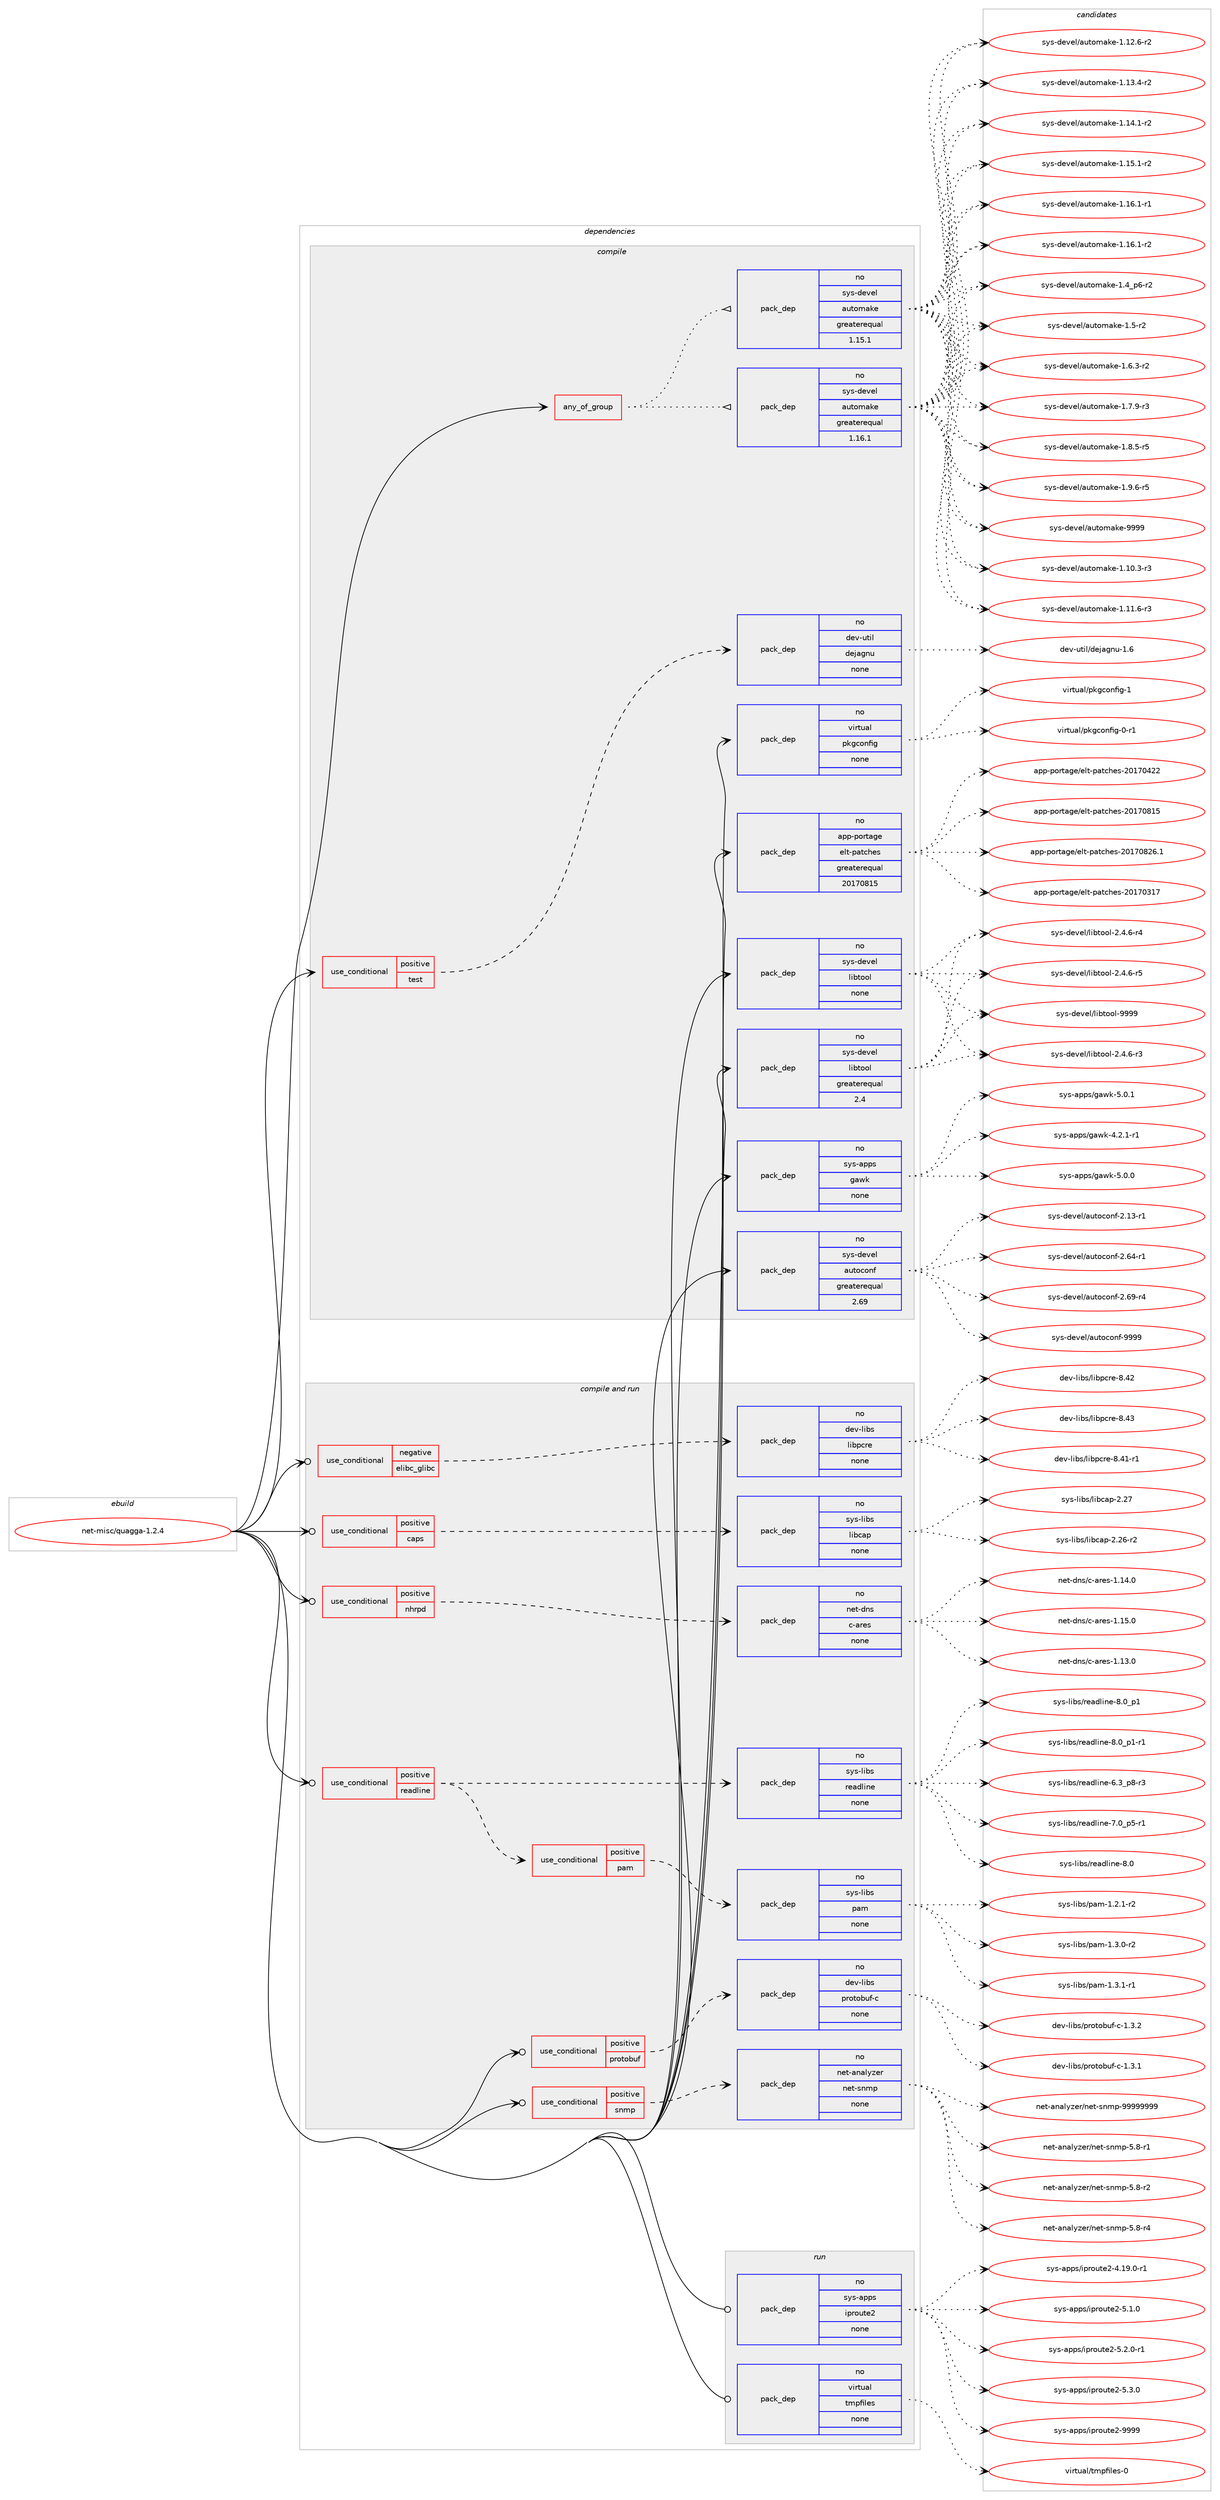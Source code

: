 digraph prolog {

# *************
# Graph options
# *************

newrank=true;
concentrate=true;
compound=true;
graph [rankdir=LR,fontname=Helvetica,fontsize=10,ranksep=1.5];#, ranksep=2.5, nodesep=0.2];
edge  [arrowhead=vee];
node  [fontname=Helvetica,fontsize=10];

# **********
# The ebuild
# **********

subgraph cluster_leftcol {
color=gray;
rank=same;
label=<<i>ebuild</i>>;
id [label="net-misc/quagga-1.2.4", color=red, width=4, href="../net-misc/quagga-1.2.4.svg"];
}

# ****************
# The dependencies
# ****************

subgraph cluster_midcol {
color=gray;
label=<<i>dependencies</i>>;
subgraph cluster_compile {
fillcolor="#eeeeee";
style=filled;
label=<<i>compile</i>>;
subgraph any14229 {
dependency836358 [label=<<TABLE BORDER="0" CELLBORDER="1" CELLSPACING="0" CELLPADDING="4"><TR><TD CELLPADDING="10">any_of_group</TD></TR></TABLE>>, shape=none, color=red];subgraph pack617691 {
dependency836359 [label=<<TABLE BORDER="0" CELLBORDER="1" CELLSPACING="0" CELLPADDING="4" WIDTH="220"><TR><TD ROWSPAN="6" CELLPADDING="30">pack_dep</TD></TR><TR><TD WIDTH="110">no</TD></TR><TR><TD>sys-devel</TD></TR><TR><TD>automake</TD></TR><TR><TD>greaterequal</TD></TR><TR><TD>1.16.1</TD></TR></TABLE>>, shape=none, color=blue];
}
dependency836358:e -> dependency836359:w [weight=20,style="dotted",arrowhead="oinv"];
subgraph pack617692 {
dependency836360 [label=<<TABLE BORDER="0" CELLBORDER="1" CELLSPACING="0" CELLPADDING="4" WIDTH="220"><TR><TD ROWSPAN="6" CELLPADDING="30">pack_dep</TD></TR><TR><TD WIDTH="110">no</TD></TR><TR><TD>sys-devel</TD></TR><TR><TD>automake</TD></TR><TR><TD>greaterequal</TD></TR><TR><TD>1.15.1</TD></TR></TABLE>>, shape=none, color=blue];
}
dependency836358:e -> dependency836360:w [weight=20,style="dotted",arrowhead="oinv"];
}
id:e -> dependency836358:w [weight=20,style="solid",arrowhead="vee"];
subgraph cond203949 {
dependency836361 [label=<<TABLE BORDER="0" CELLBORDER="1" CELLSPACING="0" CELLPADDING="4"><TR><TD ROWSPAN="3" CELLPADDING="10">use_conditional</TD></TR><TR><TD>positive</TD></TR><TR><TD>test</TD></TR></TABLE>>, shape=none, color=red];
subgraph pack617693 {
dependency836362 [label=<<TABLE BORDER="0" CELLBORDER="1" CELLSPACING="0" CELLPADDING="4" WIDTH="220"><TR><TD ROWSPAN="6" CELLPADDING="30">pack_dep</TD></TR><TR><TD WIDTH="110">no</TD></TR><TR><TD>dev-util</TD></TR><TR><TD>dejagnu</TD></TR><TR><TD>none</TD></TR><TR><TD></TD></TR></TABLE>>, shape=none, color=blue];
}
dependency836361:e -> dependency836362:w [weight=20,style="dashed",arrowhead="vee"];
}
id:e -> dependency836361:w [weight=20,style="solid",arrowhead="vee"];
subgraph pack617694 {
dependency836363 [label=<<TABLE BORDER="0" CELLBORDER="1" CELLSPACING="0" CELLPADDING="4" WIDTH="220"><TR><TD ROWSPAN="6" CELLPADDING="30">pack_dep</TD></TR><TR><TD WIDTH="110">no</TD></TR><TR><TD>app-portage</TD></TR><TR><TD>elt-patches</TD></TR><TR><TD>greaterequal</TD></TR><TR><TD>20170815</TD></TR></TABLE>>, shape=none, color=blue];
}
id:e -> dependency836363:w [weight=20,style="solid",arrowhead="vee"];
subgraph pack617695 {
dependency836364 [label=<<TABLE BORDER="0" CELLBORDER="1" CELLSPACING="0" CELLPADDING="4" WIDTH="220"><TR><TD ROWSPAN="6" CELLPADDING="30">pack_dep</TD></TR><TR><TD WIDTH="110">no</TD></TR><TR><TD>sys-apps</TD></TR><TR><TD>gawk</TD></TR><TR><TD>none</TD></TR><TR><TD></TD></TR></TABLE>>, shape=none, color=blue];
}
id:e -> dependency836364:w [weight=20,style="solid",arrowhead="vee"];
subgraph pack617696 {
dependency836365 [label=<<TABLE BORDER="0" CELLBORDER="1" CELLSPACING="0" CELLPADDING="4" WIDTH="220"><TR><TD ROWSPAN="6" CELLPADDING="30">pack_dep</TD></TR><TR><TD WIDTH="110">no</TD></TR><TR><TD>sys-devel</TD></TR><TR><TD>autoconf</TD></TR><TR><TD>greaterequal</TD></TR><TR><TD>2.69</TD></TR></TABLE>>, shape=none, color=blue];
}
id:e -> dependency836365:w [weight=20,style="solid",arrowhead="vee"];
subgraph pack617697 {
dependency836366 [label=<<TABLE BORDER="0" CELLBORDER="1" CELLSPACING="0" CELLPADDING="4" WIDTH="220"><TR><TD ROWSPAN="6" CELLPADDING="30">pack_dep</TD></TR><TR><TD WIDTH="110">no</TD></TR><TR><TD>sys-devel</TD></TR><TR><TD>libtool</TD></TR><TR><TD>greaterequal</TD></TR><TR><TD>2.4</TD></TR></TABLE>>, shape=none, color=blue];
}
id:e -> dependency836366:w [weight=20,style="solid",arrowhead="vee"];
subgraph pack617698 {
dependency836367 [label=<<TABLE BORDER="0" CELLBORDER="1" CELLSPACING="0" CELLPADDING="4" WIDTH="220"><TR><TD ROWSPAN="6" CELLPADDING="30">pack_dep</TD></TR><TR><TD WIDTH="110">no</TD></TR><TR><TD>sys-devel</TD></TR><TR><TD>libtool</TD></TR><TR><TD>none</TD></TR><TR><TD></TD></TR></TABLE>>, shape=none, color=blue];
}
id:e -> dependency836367:w [weight=20,style="solid",arrowhead="vee"];
subgraph pack617699 {
dependency836368 [label=<<TABLE BORDER="0" CELLBORDER="1" CELLSPACING="0" CELLPADDING="4" WIDTH="220"><TR><TD ROWSPAN="6" CELLPADDING="30">pack_dep</TD></TR><TR><TD WIDTH="110">no</TD></TR><TR><TD>virtual</TD></TR><TR><TD>pkgconfig</TD></TR><TR><TD>none</TD></TR><TR><TD></TD></TR></TABLE>>, shape=none, color=blue];
}
id:e -> dependency836368:w [weight=20,style="solid",arrowhead="vee"];
}
subgraph cluster_compileandrun {
fillcolor="#eeeeee";
style=filled;
label=<<i>compile and run</i>>;
subgraph cond203950 {
dependency836369 [label=<<TABLE BORDER="0" CELLBORDER="1" CELLSPACING="0" CELLPADDING="4"><TR><TD ROWSPAN="3" CELLPADDING="10">use_conditional</TD></TR><TR><TD>negative</TD></TR><TR><TD>elibc_glibc</TD></TR></TABLE>>, shape=none, color=red];
subgraph pack617700 {
dependency836370 [label=<<TABLE BORDER="0" CELLBORDER="1" CELLSPACING="0" CELLPADDING="4" WIDTH="220"><TR><TD ROWSPAN="6" CELLPADDING="30">pack_dep</TD></TR><TR><TD WIDTH="110">no</TD></TR><TR><TD>dev-libs</TD></TR><TR><TD>libpcre</TD></TR><TR><TD>none</TD></TR><TR><TD></TD></TR></TABLE>>, shape=none, color=blue];
}
dependency836369:e -> dependency836370:w [weight=20,style="dashed",arrowhead="vee"];
}
id:e -> dependency836369:w [weight=20,style="solid",arrowhead="odotvee"];
subgraph cond203951 {
dependency836371 [label=<<TABLE BORDER="0" CELLBORDER="1" CELLSPACING="0" CELLPADDING="4"><TR><TD ROWSPAN="3" CELLPADDING="10">use_conditional</TD></TR><TR><TD>positive</TD></TR><TR><TD>caps</TD></TR></TABLE>>, shape=none, color=red];
subgraph pack617701 {
dependency836372 [label=<<TABLE BORDER="0" CELLBORDER="1" CELLSPACING="0" CELLPADDING="4" WIDTH="220"><TR><TD ROWSPAN="6" CELLPADDING="30">pack_dep</TD></TR><TR><TD WIDTH="110">no</TD></TR><TR><TD>sys-libs</TD></TR><TR><TD>libcap</TD></TR><TR><TD>none</TD></TR><TR><TD></TD></TR></TABLE>>, shape=none, color=blue];
}
dependency836371:e -> dependency836372:w [weight=20,style="dashed",arrowhead="vee"];
}
id:e -> dependency836371:w [weight=20,style="solid",arrowhead="odotvee"];
subgraph cond203952 {
dependency836373 [label=<<TABLE BORDER="0" CELLBORDER="1" CELLSPACING="0" CELLPADDING="4"><TR><TD ROWSPAN="3" CELLPADDING="10">use_conditional</TD></TR><TR><TD>positive</TD></TR><TR><TD>nhrpd</TD></TR></TABLE>>, shape=none, color=red];
subgraph pack617702 {
dependency836374 [label=<<TABLE BORDER="0" CELLBORDER="1" CELLSPACING="0" CELLPADDING="4" WIDTH="220"><TR><TD ROWSPAN="6" CELLPADDING="30">pack_dep</TD></TR><TR><TD WIDTH="110">no</TD></TR><TR><TD>net-dns</TD></TR><TR><TD>c-ares</TD></TR><TR><TD>none</TD></TR><TR><TD></TD></TR></TABLE>>, shape=none, color=blue];
}
dependency836373:e -> dependency836374:w [weight=20,style="dashed",arrowhead="vee"];
}
id:e -> dependency836373:w [weight=20,style="solid",arrowhead="odotvee"];
subgraph cond203953 {
dependency836375 [label=<<TABLE BORDER="0" CELLBORDER="1" CELLSPACING="0" CELLPADDING="4"><TR><TD ROWSPAN="3" CELLPADDING="10">use_conditional</TD></TR><TR><TD>positive</TD></TR><TR><TD>protobuf</TD></TR></TABLE>>, shape=none, color=red];
subgraph pack617703 {
dependency836376 [label=<<TABLE BORDER="0" CELLBORDER="1" CELLSPACING="0" CELLPADDING="4" WIDTH="220"><TR><TD ROWSPAN="6" CELLPADDING="30">pack_dep</TD></TR><TR><TD WIDTH="110">no</TD></TR><TR><TD>dev-libs</TD></TR><TR><TD>protobuf-c</TD></TR><TR><TD>none</TD></TR><TR><TD></TD></TR></TABLE>>, shape=none, color=blue];
}
dependency836375:e -> dependency836376:w [weight=20,style="dashed",arrowhead="vee"];
}
id:e -> dependency836375:w [weight=20,style="solid",arrowhead="odotvee"];
subgraph cond203954 {
dependency836377 [label=<<TABLE BORDER="0" CELLBORDER="1" CELLSPACING="0" CELLPADDING="4"><TR><TD ROWSPAN="3" CELLPADDING="10">use_conditional</TD></TR><TR><TD>positive</TD></TR><TR><TD>readline</TD></TR></TABLE>>, shape=none, color=red];
subgraph pack617704 {
dependency836378 [label=<<TABLE BORDER="0" CELLBORDER="1" CELLSPACING="0" CELLPADDING="4" WIDTH="220"><TR><TD ROWSPAN="6" CELLPADDING="30">pack_dep</TD></TR><TR><TD WIDTH="110">no</TD></TR><TR><TD>sys-libs</TD></TR><TR><TD>readline</TD></TR><TR><TD>none</TD></TR><TR><TD></TD></TR></TABLE>>, shape=none, color=blue];
}
dependency836377:e -> dependency836378:w [weight=20,style="dashed",arrowhead="vee"];
subgraph cond203955 {
dependency836379 [label=<<TABLE BORDER="0" CELLBORDER="1" CELLSPACING="0" CELLPADDING="4"><TR><TD ROWSPAN="3" CELLPADDING="10">use_conditional</TD></TR><TR><TD>positive</TD></TR><TR><TD>pam</TD></TR></TABLE>>, shape=none, color=red];
subgraph pack617705 {
dependency836380 [label=<<TABLE BORDER="0" CELLBORDER="1" CELLSPACING="0" CELLPADDING="4" WIDTH="220"><TR><TD ROWSPAN="6" CELLPADDING="30">pack_dep</TD></TR><TR><TD WIDTH="110">no</TD></TR><TR><TD>sys-libs</TD></TR><TR><TD>pam</TD></TR><TR><TD>none</TD></TR><TR><TD></TD></TR></TABLE>>, shape=none, color=blue];
}
dependency836379:e -> dependency836380:w [weight=20,style="dashed",arrowhead="vee"];
}
dependency836377:e -> dependency836379:w [weight=20,style="dashed",arrowhead="vee"];
}
id:e -> dependency836377:w [weight=20,style="solid",arrowhead="odotvee"];
subgraph cond203956 {
dependency836381 [label=<<TABLE BORDER="0" CELLBORDER="1" CELLSPACING="0" CELLPADDING="4"><TR><TD ROWSPAN="3" CELLPADDING="10">use_conditional</TD></TR><TR><TD>positive</TD></TR><TR><TD>snmp</TD></TR></TABLE>>, shape=none, color=red];
subgraph pack617706 {
dependency836382 [label=<<TABLE BORDER="0" CELLBORDER="1" CELLSPACING="0" CELLPADDING="4" WIDTH="220"><TR><TD ROWSPAN="6" CELLPADDING="30">pack_dep</TD></TR><TR><TD WIDTH="110">no</TD></TR><TR><TD>net-analyzer</TD></TR><TR><TD>net-snmp</TD></TR><TR><TD>none</TD></TR><TR><TD></TD></TR></TABLE>>, shape=none, color=blue];
}
dependency836381:e -> dependency836382:w [weight=20,style="dashed",arrowhead="vee"];
}
id:e -> dependency836381:w [weight=20,style="solid",arrowhead="odotvee"];
}
subgraph cluster_run {
fillcolor="#eeeeee";
style=filled;
label=<<i>run</i>>;
subgraph pack617707 {
dependency836383 [label=<<TABLE BORDER="0" CELLBORDER="1" CELLSPACING="0" CELLPADDING="4" WIDTH="220"><TR><TD ROWSPAN="6" CELLPADDING="30">pack_dep</TD></TR><TR><TD WIDTH="110">no</TD></TR><TR><TD>sys-apps</TD></TR><TR><TD>iproute2</TD></TR><TR><TD>none</TD></TR><TR><TD></TD></TR></TABLE>>, shape=none, color=blue];
}
id:e -> dependency836383:w [weight=20,style="solid",arrowhead="odot"];
subgraph pack617708 {
dependency836384 [label=<<TABLE BORDER="0" CELLBORDER="1" CELLSPACING="0" CELLPADDING="4" WIDTH="220"><TR><TD ROWSPAN="6" CELLPADDING="30">pack_dep</TD></TR><TR><TD WIDTH="110">no</TD></TR><TR><TD>virtual</TD></TR><TR><TD>tmpfiles</TD></TR><TR><TD>none</TD></TR><TR><TD></TD></TR></TABLE>>, shape=none, color=blue];
}
id:e -> dependency836384:w [weight=20,style="solid",arrowhead="odot"];
}
}

# **************
# The candidates
# **************

subgraph cluster_choices {
rank=same;
color=gray;
label=<<i>candidates</i>>;

subgraph choice617691 {
color=black;
nodesep=1;
choice11512111545100101118101108479711711611110997107101454946494846514511451 [label="sys-devel/automake-1.10.3-r3", color=red, width=4,href="../sys-devel/automake-1.10.3-r3.svg"];
choice11512111545100101118101108479711711611110997107101454946494946544511451 [label="sys-devel/automake-1.11.6-r3", color=red, width=4,href="../sys-devel/automake-1.11.6-r3.svg"];
choice11512111545100101118101108479711711611110997107101454946495046544511450 [label="sys-devel/automake-1.12.6-r2", color=red, width=4,href="../sys-devel/automake-1.12.6-r2.svg"];
choice11512111545100101118101108479711711611110997107101454946495146524511450 [label="sys-devel/automake-1.13.4-r2", color=red, width=4,href="../sys-devel/automake-1.13.4-r2.svg"];
choice11512111545100101118101108479711711611110997107101454946495246494511450 [label="sys-devel/automake-1.14.1-r2", color=red, width=4,href="../sys-devel/automake-1.14.1-r2.svg"];
choice11512111545100101118101108479711711611110997107101454946495346494511450 [label="sys-devel/automake-1.15.1-r2", color=red, width=4,href="../sys-devel/automake-1.15.1-r2.svg"];
choice11512111545100101118101108479711711611110997107101454946495446494511449 [label="sys-devel/automake-1.16.1-r1", color=red, width=4,href="../sys-devel/automake-1.16.1-r1.svg"];
choice11512111545100101118101108479711711611110997107101454946495446494511450 [label="sys-devel/automake-1.16.1-r2", color=red, width=4,href="../sys-devel/automake-1.16.1-r2.svg"];
choice115121115451001011181011084797117116111109971071014549465295112544511450 [label="sys-devel/automake-1.4_p6-r2", color=red, width=4,href="../sys-devel/automake-1.4_p6-r2.svg"];
choice11512111545100101118101108479711711611110997107101454946534511450 [label="sys-devel/automake-1.5-r2", color=red, width=4,href="../sys-devel/automake-1.5-r2.svg"];
choice115121115451001011181011084797117116111109971071014549465446514511450 [label="sys-devel/automake-1.6.3-r2", color=red, width=4,href="../sys-devel/automake-1.6.3-r2.svg"];
choice115121115451001011181011084797117116111109971071014549465546574511451 [label="sys-devel/automake-1.7.9-r3", color=red, width=4,href="../sys-devel/automake-1.7.9-r3.svg"];
choice115121115451001011181011084797117116111109971071014549465646534511453 [label="sys-devel/automake-1.8.5-r5", color=red, width=4,href="../sys-devel/automake-1.8.5-r5.svg"];
choice115121115451001011181011084797117116111109971071014549465746544511453 [label="sys-devel/automake-1.9.6-r5", color=red, width=4,href="../sys-devel/automake-1.9.6-r5.svg"];
choice115121115451001011181011084797117116111109971071014557575757 [label="sys-devel/automake-9999", color=red, width=4,href="../sys-devel/automake-9999.svg"];
dependency836359:e -> choice11512111545100101118101108479711711611110997107101454946494846514511451:w [style=dotted,weight="100"];
dependency836359:e -> choice11512111545100101118101108479711711611110997107101454946494946544511451:w [style=dotted,weight="100"];
dependency836359:e -> choice11512111545100101118101108479711711611110997107101454946495046544511450:w [style=dotted,weight="100"];
dependency836359:e -> choice11512111545100101118101108479711711611110997107101454946495146524511450:w [style=dotted,weight="100"];
dependency836359:e -> choice11512111545100101118101108479711711611110997107101454946495246494511450:w [style=dotted,weight="100"];
dependency836359:e -> choice11512111545100101118101108479711711611110997107101454946495346494511450:w [style=dotted,weight="100"];
dependency836359:e -> choice11512111545100101118101108479711711611110997107101454946495446494511449:w [style=dotted,weight="100"];
dependency836359:e -> choice11512111545100101118101108479711711611110997107101454946495446494511450:w [style=dotted,weight="100"];
dependency836359:e -> choice115121115451001011181011084797117116111109971071014549465295112544511450:w [style=dotted,weight="100"];
dependency836359:e -> choice11512111545100101118101108479711711611110997107101454946534511450:w [style=dotted,weight="100"];
dependency836359:e -> choice115121115451001011181011084797117116111109971071014549465446514511450:w [style=dotted,weight="100"];
dependency836359:e -> choice115121115451001011181011084797117116111109971071014549465546574511451:w [style=dotted,weight="100"];
dependency836359:e -> choice115121115451001011181011084797117116111109971071014549465646534511453:w [style=dotted,weight="100"];
dependency836359:e -> choice115121115451001011181011084797117116111109971071014549465746544511453:w [style=dotted,weight="100"];
dependency836359:e -> choice115121115451001011181011084797117116111109971071014557575757:w [style=dotted,weight="100"];
}
subgraph choice617692 {
color=black;
nodesep=1;
choice11512111545100101118101108479711711611110997107101454946494846514511451 [label="sys-devel/automake-1.10.3-r3", color=red, width=4,href="../sys-devel/automake-1.10.3-r3.svg"];
choice11512111545100101118101108479711711611110997107101454946494946544511451 [label="sys-devel/automake-1.11.6-r3", color=red, width=4,href="../sys-devel/automake-1.11.6-r3.svg"];
choice11512111545100101118101108479711711611110997107101454946495046544511450 [label="sys-devel/automake-1.12.6-r2", color=red, width=4,href="../sys-devel/automake-1.12.6-r2.svg"];
choice11512111545100101118101108479711711611110997107101454946495146524511450 [label="sys-devel/automake-1.13.4-r2", color=red, width=4,href="../sys-devel/automake-1.13.4-r2.svg"];
choice11512111545100101118101108479711711611110997107101454946495246494511450 [label="sys-devel/automake-1.14.1-r2", color=red, width=4,href="../sys-devel/automake-1.14.1-r2.svg"];
choice11512111545100101118101108479711711611110997107101454946495346494511450 [label="sys-devel/automake-1.15.1-r2", color=red, width=4,href="../sys-devel/automake-1.15.1-r2.svg"];
choice11512111545100101118101108479711711611110997107101454946495446494511449 [label="sys-devel/automake-1.16.1-r1", color=red, width=4,href="../sys-devel/automake-1.16.1-r1.svg"];
choice11512111545100101118101108479711711611110997107101454946495446494511450 [label="sys-devel/automake-1.16.1-r2", color=red, width=4,href="../sys-devel/automake-1.16.1-r2.svg"];
choice115121115451001011181011084797117116111109971071014549465295112544511450 [label="sys-devel/automake-1.4_p6-r2", color=red, width=4,href="../sys-devel/automake-1.4_p6-r2.svg"];
choice11512111545100101118101108479711711611110997107101454946534511450 [label="sys-devel/automake-1.5-r2", color=red, width=4,href="../sys-devel/automake-1.5-r2.svg"];
choice115121115451001011181011084797117116111109971071014549465446514511450 [label="sys-devel/automake-1.6.3-r2", color=red, width=4,href="../sys-devel/automake-1.6.3-r2.svg"];
choice115121115451001011181011084797117116111109971071014549465546574511451 [label="sys-devel/automake-1.7.9-r3", color=red, width=4,href="../sys-devel/automake-1.7.9-r3.svg"];
choice115121115451001011181011084797117116111109971071014549465646534511453 [label="sys-devel/automake-1.8.5-r5", color=red, width=4,href="../sys-devel/automake-1.8.5-r5.svg"];
choice115121115451001011181011084797117116111109971071014549465746544511453 [label="sys-devel/automake-1.9.6-r5", color=red, width=4,href="../sys-devel/automake-1.9.6-r5.svg"];
choice115121115451001011181011084797117116111109971071014557575757 [label="sys-devel/automake-9999", color=red, width=4,href="../sys-devel/automake-9999.svg"];
dependency836360:e -> choice11512111545100101118101108479711711611110997107101454946494846514511451:w [style=dotted,weight="100"];
dependency836360:e -> choice11512111545100101118101108479711711611110997107101454946494946544511451:w [style=dotted,weight="100"];
dependency836360:e -> choice11512111545100101118101108479711711611110997107101454946495046544511450:w [style=dotted,weight="100"];
dependency836360:e -> choice11512111545100101118101108479711711611110997107101454946495146524511450:w [style=dotted,weight="100"];
dependency836360:e -> choice11512111545100101118101108479711711611110997107101454946495246494511450:w [style=dotted,weight="100"];
dependency836360:e -> choice11512111545100101118101108479711711611110997107101454946495346494511450:w [style=dotted,weight="100"];
dependency836360:e -> choice11512111545100101118101108479711711611110997107101454946495446494511449:w [style=dotted,weight="100"];
dependency836360:e -> choice11512111545100101118101108479711711611110997107101454946495446494511450:w [style=dotted,weight="100"];
dependency836360:e -> choice115121115451001011181011084797117116111109971071014549465295112544511450:w [style=dotted,weight="100"];
dependency836360:e -> choice11512111545100101118101108479711711611110997107101454946534511450:w [style=dotted,weight="100"];
dependency836360:e -> choice115121115451001011181011084797117116111109971071014549465446514511450:w [style=dotted,weight="100"];
dependency836360:e -> choice115121115451001011181011084797117116111109971071014549465546574511451:w [style=dotted,weight="100"];
dependency836360:e -> choice115121115451001011181011084797117116111109971071014549465646534511453:w [style=dotted,weight="100"];
dependency836360:e -> choice115121115451001011181011084797117116111109971071014549465746544511453:w [style=dotted,weight="100"];
dependency836360:e -> choice115121115451001011181011084797117116111109971071014557575757:w [style=dotted,weight="100"];
}
subgraph choice617693 {
color=black;
nodesep=1;
choice10010111845117116105108471001011069710311011745494654 [label="dev-util/dejagnu-1.6", color=red, width=4,href="../dev-util/dejagnu-1.6.svg"];
dependency836362:e -> choice10010111845117116105108471001011069710311011745494654:w [style=dotted,weight="100"];
}
subgraph choice617694 {
color=black;
nodesep=1;
choice97112112451121111141169710310147101108116451129711699104101115455048495548514955 [label="app-portage/elt-patches-20170317", color=red, width=4,href="../app-portage/elt-patches-20170317.svg"];
choice97112112451121111141169710310147101108116451129711699104101115455048495548525050 [label="app-portage/elt-patches-20170422", color=red, width=4,href="../app-portage/elt-patches-20170422.svg"];
choice97112112451121111141169710310147101108116451129711699104101115455048495548564953 [label="app-portage/elt-patches-20170815", color=red, width=4,href="../app-portage/elt-patches-20170815.svg"];
choice971121124511211111411697103101471011081164511297116991041011154550484955485650544649 [label="app-portage/elt-patches-20170826.1", color=red, width=4,href="../app-portage/elt-patches-20170826.1.svg"];
dependency836363:e -> choice97112112451121111141169710310147101108116451129711699104101115455048495548514955:w [style=dotted,weight="100"];
dependency836363:e -> choice97112112451121111141169710310147101108116451129711699104101115455048495548525050:w [style=dotted,weight="100"];
dependency836363:e -> choice97112112451121111141169710310147101108116451129711699104101115455048495548564953:w [style=dotted,weight="100"];
dependency836363:e -> choice971121124511211111411697103101471011081164511297116991041011154550484955485650544649:w [style=dotted,weight="100"];
}
subgraph choice617695 {
color=black;
nodesep=1;
choice115121115459711211211547103971191074552465046494511449 [label="sys-apps/gawk-4.2.1-r1", color=red, width=4,href="../sys-apps/gawk-4.2.1-r1.svg"];
choice11512111545971121121154710397119107455346484648 [label="sys-apps/gawk-5.0.0", color=red, width=4,href="../sys-apps/gawk-5.0.0.svg"];
choice11512111545971121121154710397119107455346484649 [label="sys-apps/gawk-5.0.1", color=red, width=4,href="../sys-apps/gawk-5.0.1.svg"];
dependency836364:e -> choice115121115459711211211547103971191074552465046494511449:w [style=dotted,weight="100"];
dependency836364:e -> choice11512111545971121121154710397119107455346484648:w [style=dotted,weight="100"];
dependency836364:e -> choice11512111545971121121154710397119107455346484649:w [style=dotted,weight="100"];
}
subgraph choice617696 {
color=black;
nodesep=1;
choice1151211154510010111810110847971171161119911111010245504649514511449 [label="sys-devel/autoconf-2.13-r1", color=red, width=4,href="../sys-devel/autoconf-2.13-r1.svg"];
choice1151211154510010111810110847971171161119911111010245504654524511449 [label="sys-devel/autoconf-2.64-r1", color=red, width=4,href="../sys-devel/autoconf-2.64-r1.svg"];
choice1151211154510010111810110847971171161119911111010245504654574511452 [label="sys-devel/autoconf-2.69-r4", color=red, width=4,href="../sys-devel/autoconf-2.69-r4.svg"];
choice115121115451001011181011084797117116111991111101024557575757 [label="sys-devel/autoconf-9999", color=red, width=4,href="../sys-devel/autoconf-9999.svg"];
dependency836365:e -> choice1151211154510010111810110847971171161119911111010245504649514511449:w [style=dotted,weight="100"];
dependency836365:e -> choice1151211154510010111810110847971171161119911111010245504654524511449:w [style=dotted,weight="100"];
dependency836365:e -> choice1151211154510010111810110847971171161119911111010245504654574511452:w [style=dotted,weight="100"];
dependency836365:e -> choice115121115451001011181011084797117116111991111101024557575757:w [style=dotted,weight="100"];
}
subgraph choice617697 {
color=black;
nodesep=1;
choice1151211154510010111810110847108105981161111111084550465246544511451 [label="sys-devel/libtool-2.4.6-r3", color=red, width=4,href="../sys-devel/libtool-2.4.6-r3.svg"];
choice1151211154510010111810110847108105981161111111084550465246544511452 [label="sys-devel/libtool-2.4.6-r4", color=red, width=4,href="../sys-devel/libtool-2.4.6-r4.svg"];
choice1151211154510010111810110847108105981161111111084550465246544511453 [label="sys-devel/libtool-2.4.6-r5", color=red, width=4,href="../sys-devel/libtool-2.4.6-r5.svg"];
choice1151211154510010111810110847108105981161111111084557575757 [label="sys-devel/libtool-9999", color=red, width=4,href="../sys-devel/libtool-9999.svg"];
dependency836366:e -> choice1151211154510010111810110847108105981161111111084550465246544511451:w [style=dotted,weight="100"];
dependency836366:e -> choice1151211154510010111810110847108105981161111111084550465246544511452:w [style=dotted,weight="100"];
dependency836366:e -> choice1151211154510010111810110847108105981161111111084550465246544511453:w [style=dotted,weight="100"];
dependency836366:e -> choice1151211154510010111810110847108105981161111111084557575757:w [style=dotted,weight="100"];
}
subgraph choice617698 {
color=black;
nodesep=1;
choice1151211154510010111810110847108105981161111111084550465246544511451 [label="sys-devel/libtool-2.4.6-r3", color=red, width=4,href="../sys-devel/libtool-2.4.6-r3.svg"];
choice1151211154510010111810110847108105981161111111084550465246544511452 [label="sys-devel/libtool-2.4.6-r4", color=red, width=4,href="../sys-devel/libtool-2.4.6-r4.svg"];
choice1151211154510010111810110847108105981161111111084550465246544511453 [label="sys-devel/libtool-2.4.6-r5", color=red, width=4,href="../sys-devel/libtool-2.4.6-r5.svg"];
choice1151211154510010111810110847108105981161111111084557575757 [label="sys-devel/libtool-9999", color=red, width=4,href="../sys-devel/libtool-9999.svg"];
dependency836367:e -> choice1151211154510010111810110847108105981161111111084550465246544511451:w [style=dotted,weight="100"];
dependency836367:e -> choice1151211154510010111810110847108105981161111111084550465246544511452:w [style=dotted,weight="100"];
dependency836367:e -> choice1151211154510010111810110847108105981161111111084550465246544511453:w [style=dotted,weight="100"];
dependency836367:e -> choice1151211154510010111810110847108105981161111111084557575757:w [style=dotted,weight="100"];
}
subgraph choice617699 {
color=black;
nodesep=1;
choice11810511411611797108471121071039911111010210510345484511449 [label="virtual/pkgconfig-0-r1", color=red, width=4,href="../virtual/pkgconfig-0-r1.svg"];
choice1181051141161179710847112107103991111101021051034549 [label="virtual/pkgconfig-1", color=red, width=4,href="../virtual/pkgconfig-1.svg"];
dependency836368:e -> choice11810511411611797108471121071039911111010210510345484511449:w [style=dotted,weight="100"];
dependency836368:e -> choice1181051141161179710847112107103991111101021051034549:w [style=dotted,weight="100"];
}
subgraph choice617700 {
color=black;
nodesep=1;
choice100101118451081059811547108105981129911410145564652494511449 [label="dev-libs/libpcre-8.41-r1", color=red, width=4,href="../dev-libs/libpcre-8.41-r1.svg"];
choice10010111845108105981154710810598112991141014556465250 [label="dev-libs/libpcre-8.42", color=red, width=4,href="../dev-libs/libpcre-8.42.svg"];
choice10010111845108105981154710810598112991141014556465251 [label="dev-libs/libpcre-8.43", color=red, width=4,href="../dev-libs/libpcre-8.43.svg"];
dependency836370:e -> choice100101118451081059811547108105981129911410145564652494511449:w [style=dotted,weight="100"];
dependency836370:e -> choice10010111845108105981154710810598112991141014556465250:w [style=dotted,weight="100"];
dependency836370:e -> choice10010111845108105981154710810598112991141014556465251:w [style=dotted,weight="100"];
}
subgraph choice617701 {
color=black;
nodesep=1;
choice11512111545108105981154710810598999711245504650544511450 [label="sys-libs/libcap-2.26-r2", color=red, width=4,href="../sys-libs/libcap-2.26-r2.svg"];
choice1151211154510810598115471081059899971124550465055 [label="sys-libs/libcap-2.27", color=red, width=4,href="../sys-libs/libcap-2.27.svg"];
dependency836372:e -> choice11512111545108105981154710810598999711245504650544511450:w [style=dotted,weight="100"];
dependency836372:e -> choice1151211154510810598115471081059899971124550465055:w [style=dotted,weight="100"];
}
subgraph choice617702 {
color=black;
nodesep=1;
choice110101116451001101154799459711410111545494649514648 [label="net-dns/c-ares-1.13.0", color=red, width=4,href="../net-dns/c-ares-1.13.0.svg"];
choice110101116451001101154799459711410111545494649524648 [label="net-dns/c-ares-1.14.0", color=red, width=4,href="../net-dns/c-ares-1.14.0.svg"];
choice110101116451001101154799459711410111545494649534648 [label="net-dns/c-ares-1.15.0", color=red, width=4,href="../net-dns/c-ares-1.15.0.svg"];
dependency836374:e -> choice110101116451001101154799459711410111545494649514648:w [style=dotted,weight="100"];
dependency836374:e -> choice110101116451001101154799459711410111545494649524648:w [style=dotted,weight="100"];
dependency836374:e -> choice110101116451001101154799459711410111545494649534648:w [style=dotted,weight="100"];
}
subgraph choice617703 {
color=black;
nodesep=1;
choice100101118451081059811547112114111116111981171024599454946514649 [label="dev-libs/protobuf-c-1.3.1", color=red, width=4,href="../dev-libs/protobuf-c-1.3.1.svg"];
choice100101118451081059811547112114111116111981171024599454946514650 [label="dev-libs/protobuf-c-1.3.2", color=red, width=4,href="../dev-libs/protobuf-c-1.3.2.svg"];
dependency836376:e -> choice100101118451081059811547112114111116111981171024599454946514649:w [style=dotted,weight="100"];
dependency836376:e -> choice100101118451081059811547112114111116111981171024599454946514650:w [style=dotted,weight="100"];
}
subgraph choice617704 {
color=black;
nodesep=1;
choice115121115451081059811547114101971001081051101014554465195112564511451 [label="sys-libs/readline-6.3_p8-r3", color=red, width=4,href="../sys-libs/readline-6.3_p8-r3.svg"];
choice115121115451081059811547114101971001081051101014555464895112534511449 [label="sys-libs/readline-7.0_p5-r1", color=red, width=4,href="../sys-libs/readline-7.0_p5-r1.svg"];
choice1151211154510810598115471141019710010810511010145564648 [label="sys-libs/readline-8.0", color=red, width=4,href="../sys-libs/readline-8.0.svg"];
choice11512111545108105981154711410197100108105110101455646489511249 [label="sys-libs/readline-8.0_p1", color=red, width=4,href="../sys-libs/readline-8.0_p1.svg"];
choice115121115451081059811547114101971001081051101014556464895112494511449 [label="sys-libs/readline-8.0_p1-r1", color=red, width=4,href="../sys-libs/readline-8.0_p1-r1.svg"];
dependency836378:e -> choice115121115451081059811547114101971001081051101014554465195112564511451:w [style=dotted,weight="100"];
dependency836378:e -> choice115121115451081059811547114101971001081051101014555464895112534511449:w [style=dotted,weight="100"];
dependency836378:e -> choice1151211154510810598115471141019710010810511010145564648:w [style=dotted,weight="100"];
dependency836378:e -> choice11512111545108105981154711410197100108105110101455646489511249:w [style=dotted,weight="100"];
dependency836378:e -> choice115121115451081059811547114101971001081051101014556464895112494511449:w [style=dotted,weight="100"];
}
subgraph choice617705 {
color=black;
nodesep=1;
choice115121115451081059811547112971094549465046494511450 [label="sys-libs/pam-1.2.1-r2", color=red, width=4,href="../sys-libs/pam-1.2.1-r2.svg"];
choice115121115451081059811547112971094549465146484511450 [label="sys-libs/pam-1.3.0-r2", color=red, width=4,href="../sys-libs/pam-1.3.0-r2.svg"];
choice115121115451081059811547112971094549465146494511449 [label="sys-libs/pam-1.3.1-r1", color=red, width=4,href="../sys-libs/pam-1.3.1-r1.svg"];
dependency836380:e -> choice115121115451081059811547112971094549465046494511450:w [style=dotted,weight="100"];
dependency836380:e -> choice115121115451081059811547112971094549465146484511450:w [style=dotted,weight="100"];
dependency836380:e -> choice115121115451081059811547112971094549465146494511449:w [style=dotted,weight="100"];
}
subgraph choice617706 {
color=black;
nodesep=1;
choice1101011164597110971081211221011144711010111645115110109112455346564511449 [label="net-analyzer/net-snmp-5.8-r1", color=red, width=4,href="../net-analyzer/net-snmp-5.8-r1.svg"];
choice1101011164597110971081211221011144711010111645115110109112455346564511450 [label="net-analyzer/net-snmp-5.8-r2", color=red, width=4,href="../net-analyzer/net-snmp-5.8-r2.svg"];
choice1101011164597110971081211221011144711010111645115110109112455346564511452 [label="net-analyzer/net-snmp-5.8-r4", color=red, width=4,href="../net-analyzer/net-snmp-5.8-r4.svg"];
choice1101011164597110971081211221011144711010111645115110109112455757575757575757 [label="net-analyzer/net-snmp-99999999", color=red, width=4,href="../net-analyzer/net-snmp-99999999.svg"];
dependency836382:e -> choice1101011164597110971081211221011144711010111645115110109112455346564511449:w [style=dotted,weight="100"];
dependency836382:e -> choice1101011164597110971081211221011144711010111645115110109112455346564511450:w [style=dotted,weight="100"];
dependency836382:e -> choice1101011164597110971081211221011144711010111645115110109112455346564511452:w [style=dotted,weight="100"];
dependency836382:e -> choice1101011164597110971081211221011144711010111645115110109112455757575757575757:w [style=dotted,weight="100"];
}
subgraph choice617707 {
color=black;
nodesep=1;
choice11512111545971121121154710511211411111711610150455246495746484511449 [label="sys-apps/iproute2-4.19.0-r1", color=red, width=4,href="../sys-apps/iproute2-4.19.0-r1.svg"];
choice11512111545971121121154710511211411111711610150455346494648 [label="sys-apps/iproute2-5.1.0", color=red, width=4,href="../sys-apps/iproute2-5.1.0.svg"];
choice115121115459711211211547105112114111117116101504553465046484511449 [label="sys-apps/iproute2-5.2.0-r1", color=red, width=4,href="../sys-apps/iproute2-5.2.0-r1.svg"];
choice11512111545971121121154710511211411111711610150455346514648 [label="sys-apps/iproute2-5.3.0", color=red, width=4,href="../sys-apps/iproute2-5.3.0.svg"];
choice115121115459711211211547105112114111117116101504557575757 [label="sys-apps/iproute2-9999", color=red, width=4,href="../sys-apps/iproute2-9999.svg"];
dependency836383:e -> choice11512111545971121121154710511211411111711610150455246495746484511449:w [style=dotted,weight="100"];
dependency836383:e -> choice11512111545971121121154710511211411111711610150455346494648:w [style=dotted,weight="100"];
dependency836383:e -> choice115121115459711211211547105112114111117116101504553465046484511449:w [style=dotted,weight="100"];
dependency836383:e -> choice11512111545971121121154710511211411111711610150455346514648:w [style=dotted,weight="100"];
dependency836383:e -> choice115121115459711211211547105112114111117116101504557575757:w [style=dotted,weight="100"];
}
subgraph choice617708 {
color=black;
nodesep=1;
choice11810511411611797108471161091121021051081011154548 [label="virtual/tmpfiles-0", color=red, width=4,href="../virtual/tmpfiles-0.svg"];
dependency836384:e -> choice11810511411611797108471161091121021051081011154548:w [style=dotted,weight="100"];
}
}

}
